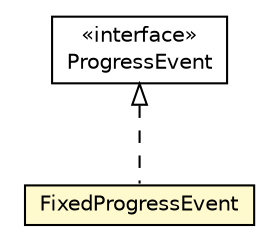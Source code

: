 #!/usr/local/bin/dot
#
# Class diagram 
# Generated by UMLGraph version R5_6-24-gf6e263 (http://www.umlgraph.org/)
#

digraph G {
	edge [fontname="Helvetica",fontsize=10,labelfontname="Helvetica",labelfontsize=10];
	node [fontname="Helvetica",fontsize=10,shape=plaintext];
	nodesep=0.25;
	ranksep=0.5;
	// io.reinert.requestor.core.ProgressEvent
	c28199 [label=<<table title="io.reinert.requestor.core.ProgressEvent" border="0" cellborder="1" cellspacing="0" cellpadding="2" port="p" href="../core/ProgressEvent.html">
		<tr><td><table border="0" cellspacing="0" cellpadding="1">
<tr><td align="center" balign="center"> &#171;interface&#187; </td></tr>
<tr><td align="center" balign="center"> ProgressEvent </td></tr>
		</table></td></tr>
		</table>>, URL="../core/ProgressEvent.html", fontname="Helvetica", fontcolor="black", fontsize=10.0];
	// io.reinert.requestor.java.FixedProgressEvent
	c28339 [label=<<table title="io.reinert.requestor.java.FixedProgressEvent" border="0" cellborder="1" cellspacing="0" cellpadding="2" port="p" bgcolor="lemonChiffon" href="./FixedProgressEvent.html">
		<tr><td><table border="0" cellspacing="0" cellpadding="1">
<tr><td align="center" balign="center"> FixedProgressEvent </td></tr>
		</table></td></tr>
		</table>>, URL="./FixedProgressEvent.html", fontname="Helvetica", fontcolor="black", fontsize=10.0];
	//io.reinert.requestor.java.FixedProgressEvent implements io.reinert.requestor.core.ProgressEvent
	c28199:p -> c28339:p [dir=back,arrowtail=empty,style=dashed];
}

